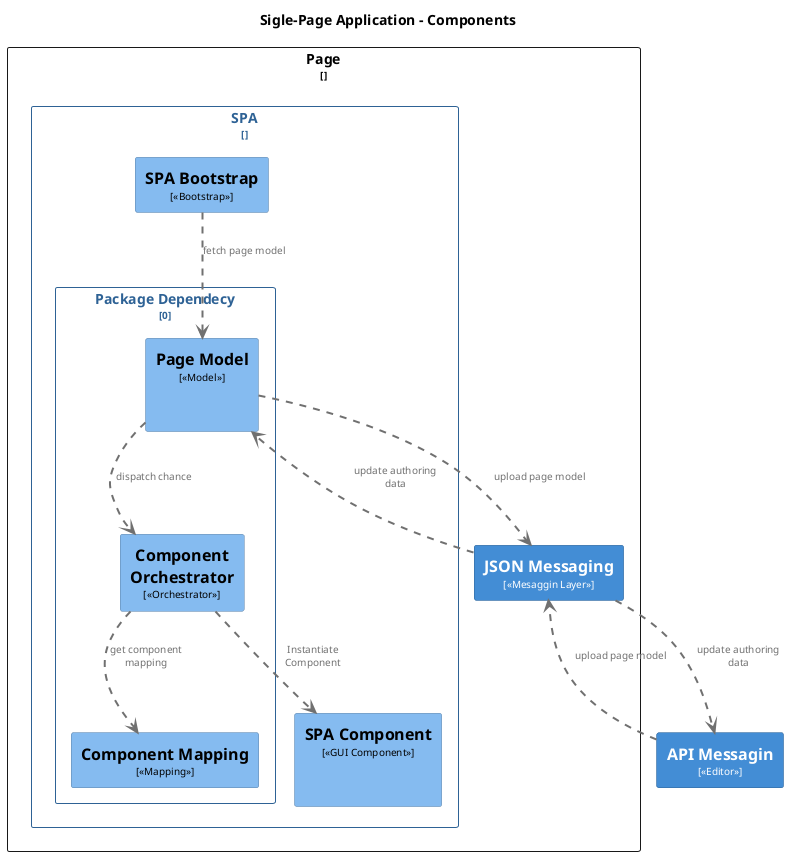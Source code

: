 @startuml
set separator none
title Sigle-Page Application - Components

top to bottom direction

skinparam {
  arrowFontSize 10
  defaultTextAlignment center
  wrapWidth 200
  maxMessageSize 100
}

hide stereotype

skinparam rectangle<<SinglePageApplication.SPApplication.GUIComponent>> {
  BackgroundColor #85bbf0
  FontColor #000000
  BorderColor #5d82a8
  shadowing false
}

skinparam rectangle<<SinglePageApplication.SPApplication.Mapping>> {
  BackgroundColor #85bbf0
  FontColor #000000
  BorderColor #5d82a8
  shadowing false
}
skinparam rectangle<<SinglePageApplication.MobileApp>> {
  BackgroundColor #438dd5
  FontColor #ffffff
  BorderColor #2e6295
  shadowing false
}
skinparam rectangle<<SinglePageApplication.SPApplication.Model>> {
  BackgroundColor #85bbf0
  FontColor #000000
  BorderColor #5d82a8
  shadowing false
}
skinparam rectangle<<SinglePageApplication.SPApplication.Orchestrator>> {
  BackgroundColor #85bbf0
  FontColor #000000
  BorderColor #5d82a8
  shadowing false
}
skinparam rectangle<<SinglePageApplication.SPApplication.Bootstrap>> {
  BackgroundColor #85bbf0
  FontColor #000000
  BorderColor #5d82a8
  shadowing false
}
skinparam rectangle<<SinglePageApplication.Messaging>> {
  BackgroundColor #438dd5
  FontColor #ffffff
  BorderColor #2e6295
  shadowing false
}
skinparam rectangle<<SinglePageApplication.SPApplication>> {
  BorderColor #2e6295
  FontColor #2e6295
  shadowing false
}

rectangle "==API Messagin\n<size:10>[<<Editor>>]</size>" <<SinglePageApplication.MobileApp>> as SinglePageApplication.MobileApp

  rectangle "Page\n<size:10>[]</size>" <<SinglePageApplication.Page>> {

    rectangle "==JSON Messaging\n<size:10>[<<Mesaggin Layer>>]</size>" <<SinglePageApplication.Messaging>> as SinglePageApplication.Messaging

      rectangle "SPA\n<size:10>[]</size>" <<SinglePageApplication.SPApplication>> {
        rectangle "==SPA Bootstrap\n<size:10>[<<Bootstrap>>]</size>" <<SinglePageApplication.SPApplication.Bootstrap>> as SinglePageApplication.SPApplication.Bootstrap
        
        rectangle "Package Dependecy\n<size:10>[0]</size>" <<SinglePageApplication.SPApplication>> {
          rectangle "==Page Model\n<size:10>[<<Model>>]</size>\n\n" <<SinglePageApplication.SPApplication.Model>> as SinglePageApplication.SPApplication.Model
          rectangle "==Component Orchestrator\n<size:10>[<<Orchestrator>>]</size>" <<SinglePageApplication.SPApplication.Orchestrator>> as SinglePageApplication.SPApplication.Orchestrator
          rectangle "==Component Mapping\n<size:10>[<<Mapping>>]</size>" <<SinglePageApplication.SPApplication.Mapping>> as SinglePageApplication.SPApplication.Mapping      
        }
      
     rectangle "==SPA Component\n<size:10>[<<GUI Component>>]</size>\n\n" <<SinglePageApplication.SPApplication.GUIComponent>> as SinglePageApplication.SPApplication.GUIComponent
  }

  SinglePageApplication.MobileApp .[#707070,thickness=2].> SinglePageApplication.Messaging : "<color:#707070>upload page model\n<color:#707070>"
  SinglePageApplication.Messaging .[#707070,thickness=2].> SinglePageApplication.MobileApp : "<color:#707070>update authoring data\n<color:#707070>"

  SinglePageApplication.SPApplication.Model .[#707070,thickness=2].> SinglePageApplication.Messaging : "<color:#707070>upload page model\n<color:#707070>"
  SinglePageApplication.Messaging .[#707070,thickness=2].> SinglePageApplication.SPApplication.Model : "<color:#707070>update authoring data\n<color:#707070>"

  SinglePageApplication.SPApplication.Bootstrap .[#707070,thickness=2].> SinglePageApplication.SPApplication.Model : "<color:#707070>fetch page model\n<color:#707070>"
  SinglePageApplication.SPApplication.Model .[#707070,thickness=2].> SinglePageApplication.SPApplication.Orchestrator : "<color:#707070>dispatch chance\n<color:#707070>"
  SinglePageApplication.SPApplication.Orchestrator .[#707070,thickness=2].> SinglePageApplication.SPApplication.Mapping : "<color:#707070>get component mapping\n<color:#707070>"
  SinglePageApplication.SPApplication.Orchestrator .[#707070,thickness=2].> SinglePageApplication.SPApplication.GUIComponent : "<color:#707070>Instantiate Component\n<color:#707070>"

}

@enduml